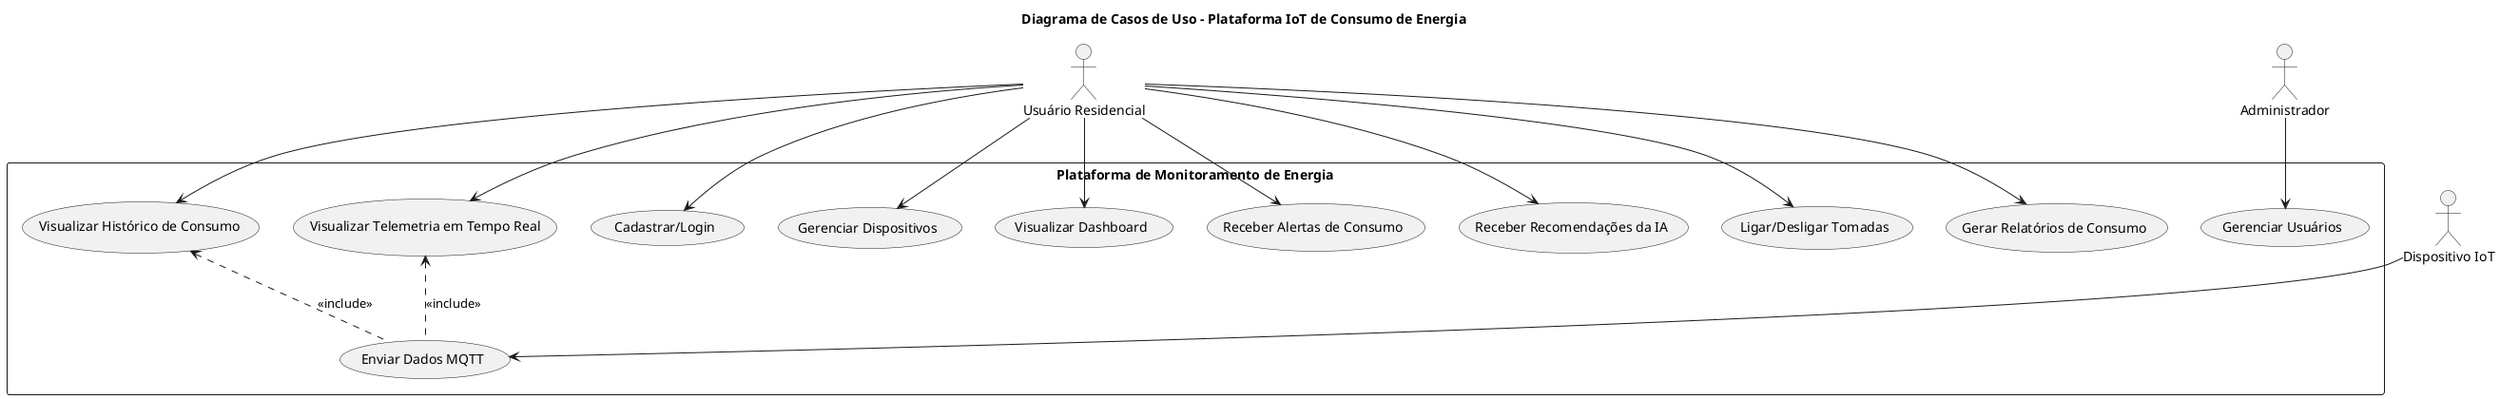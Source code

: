 @startuml
title Diagrama de Casos de Uso - Plataforma IoT de Consumo de Energia

actor "Usuário Residencial" as Usuario
actor "Administrador" as Admin
actor "Dispositivo IoT" as Dispositivo

rectangle "Plataforma de Monitoramento de Energia" {
  
  (Cadastrar/Login) as UC01
  (Gerenciar Dispositivos) as UC02
  (Visualizar Dashboard) as UC03
  (Visualizar Telemetria em Tempo Real) as UC04
  (Visualizar Histórico de Consumo) as UC05
  (Receber Alertas de Consumo) as UC06
  (Receber Recomendações da IA) as UC07
  (Ligar/Desligar Tomadas) as UC08
  (Gerar Relatórios de Consumo) as UC09
  (Gerenciar Usuários) as UC10

  Usuario --> UC01
  Usuario --> UC02
  Usuario --> UC03
  Usuario --> UC04
  Usuario --> UC05
  Usuario --> UC06
  Usuario --> UC07
  Usuario --> UC08
  Usuario --> UC09

  Admin --> UC10
  
  Dispositivo --> (Enviar Dados MQTT)
  (Enviar Dados MQTT) .up.> UC04 : <<include>>
  (Enviar Dados MQTT) .up.> UC05 : <<include>>
}

@enduml
